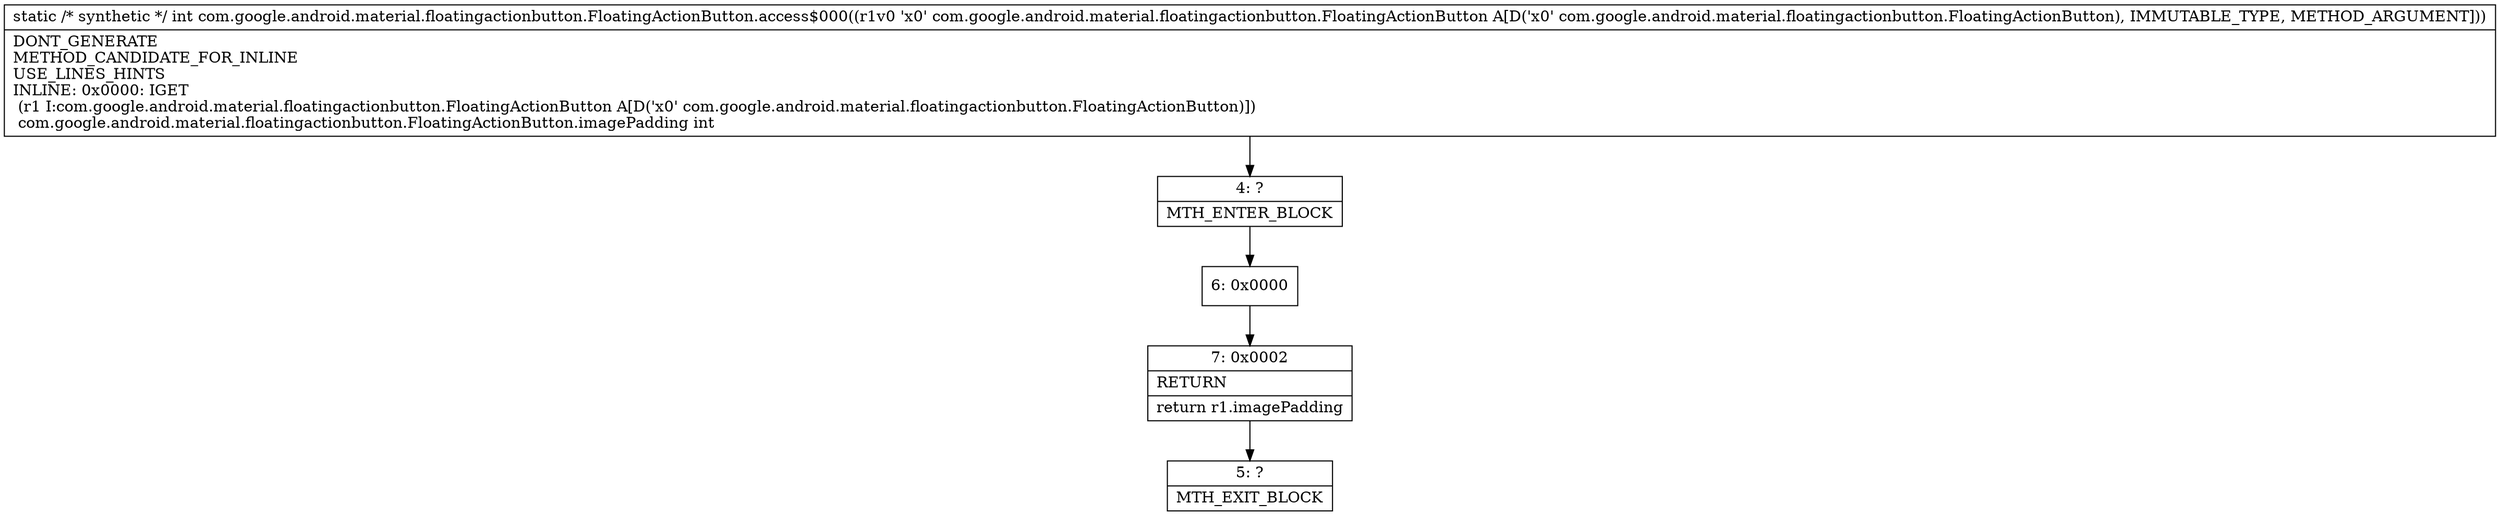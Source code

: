 digraph "CFG forcom.google.android.material.floatingactionbutton.FloatingActionButton.access$000(Lcom\/google\/android\/material\/floatingactionbutton\/FloatingActionButton;)I" {
Node_4 [shape=record,label="{4\:\ ?|MTH_ENTER_BLOCK\l}"];
Node_6 [shape=record,label="{6\:\ 0x0000}"];
Node_7 [shape=record,label="{7\:\ 0x0002|RETURN\l|return r1.imagePadding\l}"];
Node_5 [shape=record,label="{5\:\ ?|MTH_EXIT_BLOCK\l}"];
MethodNode[shape=record,label="{static \/* synthetic *\/ int com.google.android.material.floatingactionbutton.FloatingActionButton.access$000((r1v0 'x0' com.google.android.material.floatingactionbutton.FloatingActionButton A[D('x0' com.google.android.material.floatingactionbutton.FloatingActionButton), IMMUTABLE_TYPE, METHOD_ARGUMENT]))  | DONT_GENERATE\lMETHOD_CANDIDATE_FOR_INLINE\lUSE_LINES_HINTS\lINLINE: 0x0000: IGET  \l  (r1 I:com.google.android.material.floatingactionbutton.FloatingActionButton A[D('x0' com.google.android.material.floatingactionbutton.FloatingActionButton)])\l com.google.android.material.floatingactionbutton.FloatingActionButton.imagePadding int\l}"];
MethodNode -> Node_4;Node_4 -> Node_6;
Node_6 -> Node_7;
Node_7 -> Node_5;
}

